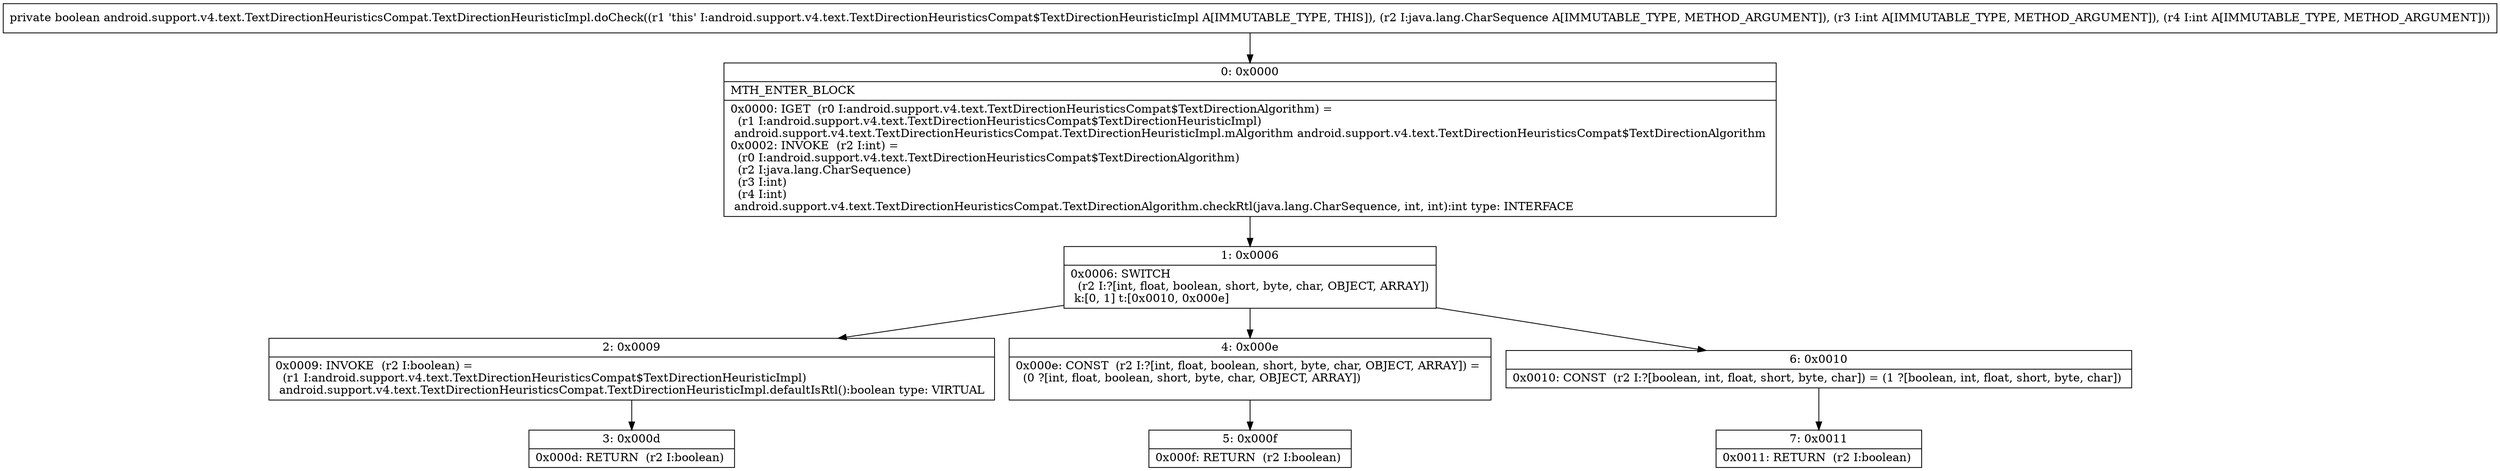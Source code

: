 digraph "CFG forandroid.support.v4.text.TextDirectionHeuristicsCompat.TextDirectionHeuristicImpl.doCheck(Ljava\/lang\/CharSequence;II)Z" {
Node_0 [shape=record,label="{0\:\ 0x0000|MTH_ENTER_BLOCK\l|0x0000: IGET  (r0 I:android.support.v4.text.TextDirectionHeuristicsCompat$TextDirectionAlgorithm) = \l  (r1 I:android.support.v4.text.TextDirectionHeuristicsCompat$TextDirectionHeuristicImpl)\l android.support.v4.text.TextDirectionHeuristicsCompat.TextDirectionHeuristicImpl.mAlgorithm android.support.v4.text.TextDirectionHeuristicsCompat$TextDirectionAlgorithm \l0x0002: INVOKE  (r2 I:int) = \l  (r0 I:android.support.v4.text.TextDirectionHeuristicsCompat$TextDirectionAlgorithm)\l  (r2 I:java.lang.CharSequence)\l  (r3 I:int)\l  (r4 I:int)\l android.support.v4.text.TextDirectionHeuristicsCompat.TextDirectionAlgorithm.checkRtl(java.lang.CharSequence, int, int):int type: INTERFACE \l}"];
Node_1 [shape=record,label="{1\:\ 0x0006|0x0006: SWITCH  \l  (r2 I:?[int, float, boolean, short, byte, char, OBJECT, ARRAY])\l k:[0, 1] t:[0x0010, 0x000e] \l}"];
Node_2 [shape=record,label="{2\:\ 0x0009|0x0009: INVOKE  (r2 I:boolean) = \l  (r1 I:android.support.v4.text.TextDirectionHeuristicsCompat$TextDirectionHeuristicImpl)\l android.support.v4.text.TextDirectionHeuristicsCompat.TextDirectionHeuristicImpl.defaultIsRtl():boolean type: VIRTUAL \l}"];
Node_3 [shape=record,label="{3\:\ 0x000d|0x000d: RETURN  (r2 I:boolean) \l}"];
Node_4 [shape=record,label="{4\:\ 0x000e|0x000e: CONST  (r2 I:?[int, float, boolean, short, byte, char, OBJECT, ARRAY]) = \l  (0 ?[int, float, boolean, short, byte, char, OBJECT, ARRAY])\l \l}"];
Node_5 [shape=record,label="{5\:\ 0x000f|0x000f: RETURN  (r2 I:boolean) \l}"];
Node_6 [shape=record,label="{6\:\ 0x0010|0x0010: CONST  (r2 I:?[boolean, int, float, short, byte, char]) = (1 ?[boolean, int, float, short, byte, char]) \l}"];
Node_7 [shape=record,label="{7\:\ 0x0011|0x0011: RETURN  (r2 I:boolean) \l}"];
MethodNode[shape=record,label="{private boolean android.support.v4.text.TextDirectionHeuristicsCompat.TextDirectionHeuristicImpl.doCheck((r1 'this' I:android.support.v4.text.TextDirectionHeuristicsCompat$TextDirectionHeuristicImpl A[IMMUTABLE_TYPE, THIS]), (r2 I:java.lang.CharSequence A[IMMUTABLE_TYPE, METHOD_ARGUMENT]), (r3 I:int A[IMMUTABLE_TYPE, METHOD_ARGUMENT]), (r4 I:int A[IMMUTABLE_TYPE, METHOD_ARGUMENT])) }"];
MethodNode -> Node_0;
Node_0 -> Node_1;
Node_1 -> Node_2;
Node_1 -> Node_4;
Node_1 -> Node_6;
Node_2 -> Node_3;
Node_4 -> Node_5;
Node_6 -> Node_7;
}

